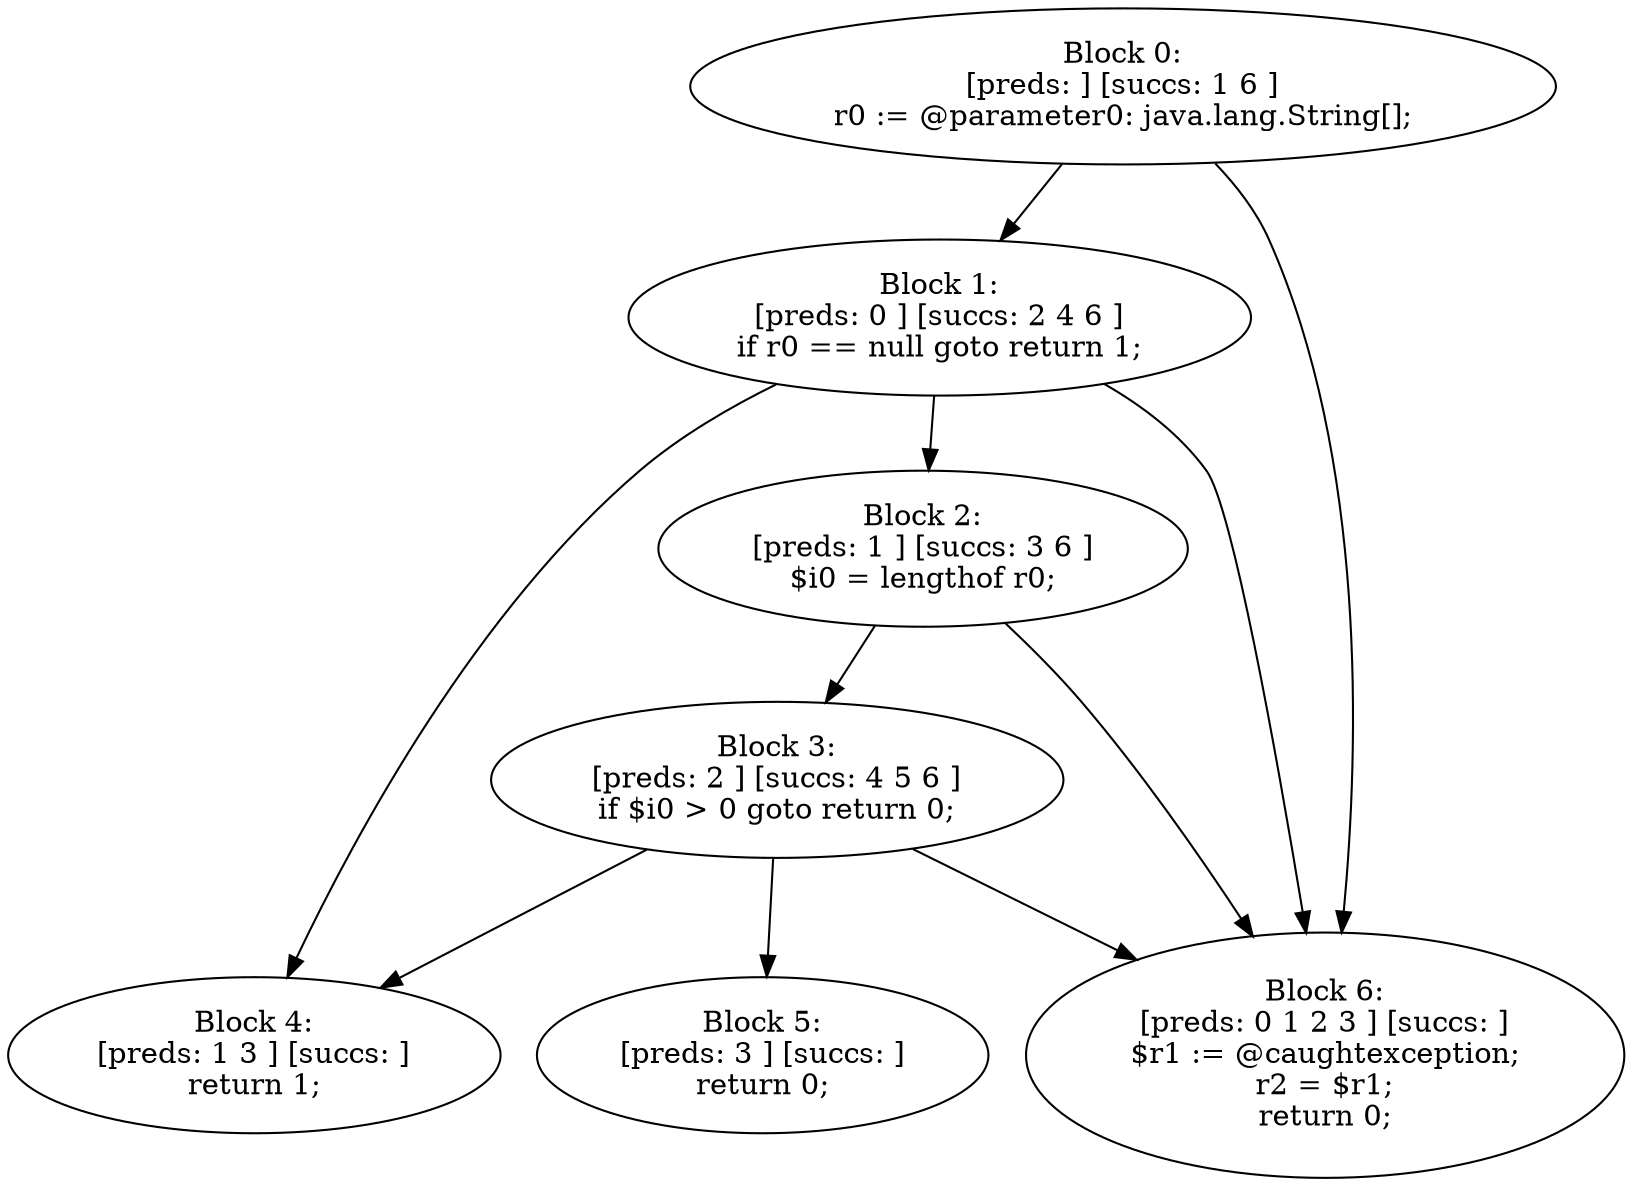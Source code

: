 digraph "unitGraph" {
    "Block 0:
[preds: ] [succs: 1 6 ]
r0 := @parameter0: java.lang.String[];
"
    "Block 1:
[preds: 0 ] [succs: 2 4 6 ]
if r0 == null goto return 1;
"
    "Block 2:
[preds: 1 ] [succs: 3 6 ]
$i0 = lengthof r0;
"
    "Block 3:
[preds: 2 ] [succs: 4 5 6 ]
if $i0 > 0 goto return 0;
"
    "Block 4:
[preds: 1 3 ] [succs: ]
return 1;
"
    "Block 5:
[preds: 3 ] [succs: ]
return 0;
"
    "Block 6:
[preds: 0 1 2 3 ] [succs: ]
$r1 := @caughtexception;
r2 = $r1;
return 0;
"
    "Block 0:
[preds: ] [succs: 1 6 ]
r0 := @parameter0: java.lang.String[];
"->"Block 1:
[preds: 0 ] [succs: 2 4 6 ]
if r0 == null goto return 1;
";
    "Block 0:
[preds: ] [succs: 1 6 ]
r0 := @parameter0: java.lang.String[];
"->"Block 6:
[preds: 0 1 2 3 ] [succs: ]
$r1 := @caughtexception;
r2 = $r1;
return 0;
";
    "Block 1:
[preds: 0 ] [succs: 2 4 6 ]
if r0 == null goto return 1;
"->"Block 2:
[preds: 1 ] [succs: 3 6 ]
$i0 = lengthof r0;
";
    "Block 1:
[preds: 0 ] [succs: 2 4 6 ]
if r0 == null goto return 1;
"->"Block 4:
[preds: 1 3 ] [succs: ]
return 1;
";
    "Block 1:
[preds: 0 ] [succs: 2 4 6 ]
if r0 == null goto return 1;
"->"Block 6:
[preds: 0 1 2 3 ] [succs: ]
$r1 := @caughtexception;
r2 = $r1;
return 0;
";
    "Block 2:
[preds: 1 ] [succs: 3 6 ]
$i0 = lengthof r0;
"->"Block 3:
[preds: 2 ] [succs: 4 5 6 ]
if $i0 > 0 goto return 0;
";
    "Block 2:
[preds: 1 ] [succs: 3 6 ]
$i0 = lengthof r0;
"->"Block 6:
[preds: 0 1 2 3 ] [succs: ]
$r1 := @caughtexception;
r2 = $r1;
return 0;
";
    "Block 3:
[preds: 2 ] [succs: 4 5 6 ]
if $i0 > 0 goto return 0;
"->"Block 4:
[preds: 1 3 ] [succs: ]
return 1;
";
    "Block 3:
[preds: 2 ] [succs: 4 5 6 ]
if $i0 > 0 goto return 0;
"->"Block 5:
[preds: 3 ] [succs: ]
return 0;
";
    "Block 3:
[preds: 2 ] [succs: 4 5 6 ]
if $i0 > 0 goto return 0;
"->"Block 6:
[preds: 0 1 2 3 ] [succs: ]
$r1 := @caughtexception;
r2 = $r1;
return 0;
";
}

